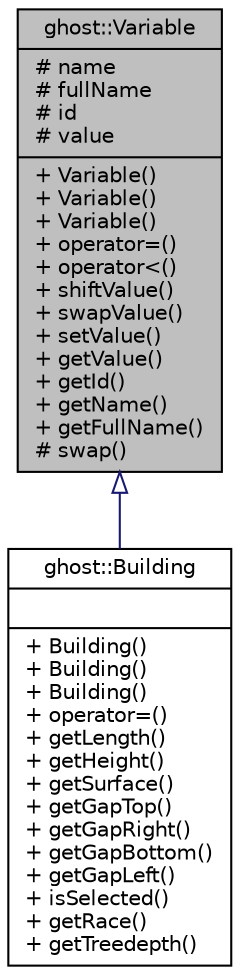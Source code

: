 digraph "ghost::Variable"
{
  edge [fontname="Helvetica",fontsize="10",labelfontname="Helvetica",labelfontsize="10"];
  node [fontname="Helvetica",fontsize="10",shape=record];
  Node1 [label="{ghost::Variable\n|# name\l# fullName\l# id\l# value\l|+ Variable()\l+ Variable()\l+ Variable()\l+ operator=()\l+ operator\<()\l+ shiftValue()\l+ swapValue()\l+ setValue()\l+ getValue()\l+ getId()\l+ getName()\l+ getFullName()\l# swap()\l}",height=0.2,width=0.4,color="black", fillcolor="grey75", style="filled" fontcolor="black"];
  Node1 -> Node2 [dir="back",color="midnightblue",fontsize="10",style="solid",arrowtail="onormal",fontname="Helvetica"];
  Node2 [label="{ghost::Building\n||+ Building()\l+ Building()\l+ Building()\l+ operator=()\l+ getLength()\l+ getHeight()\l+ getSurface()\l+ getGapTop()\l+ getGapRight()\l+ getGapBottom()\l+ getGapLeft()\l+ isSelected()\l+ getRace()\l+ getTreedepth()\l}",height=0.2,width=0.4,color="black", fillcolor="white", style="filled",URL="$classghost_1_1Building.html"];
}
